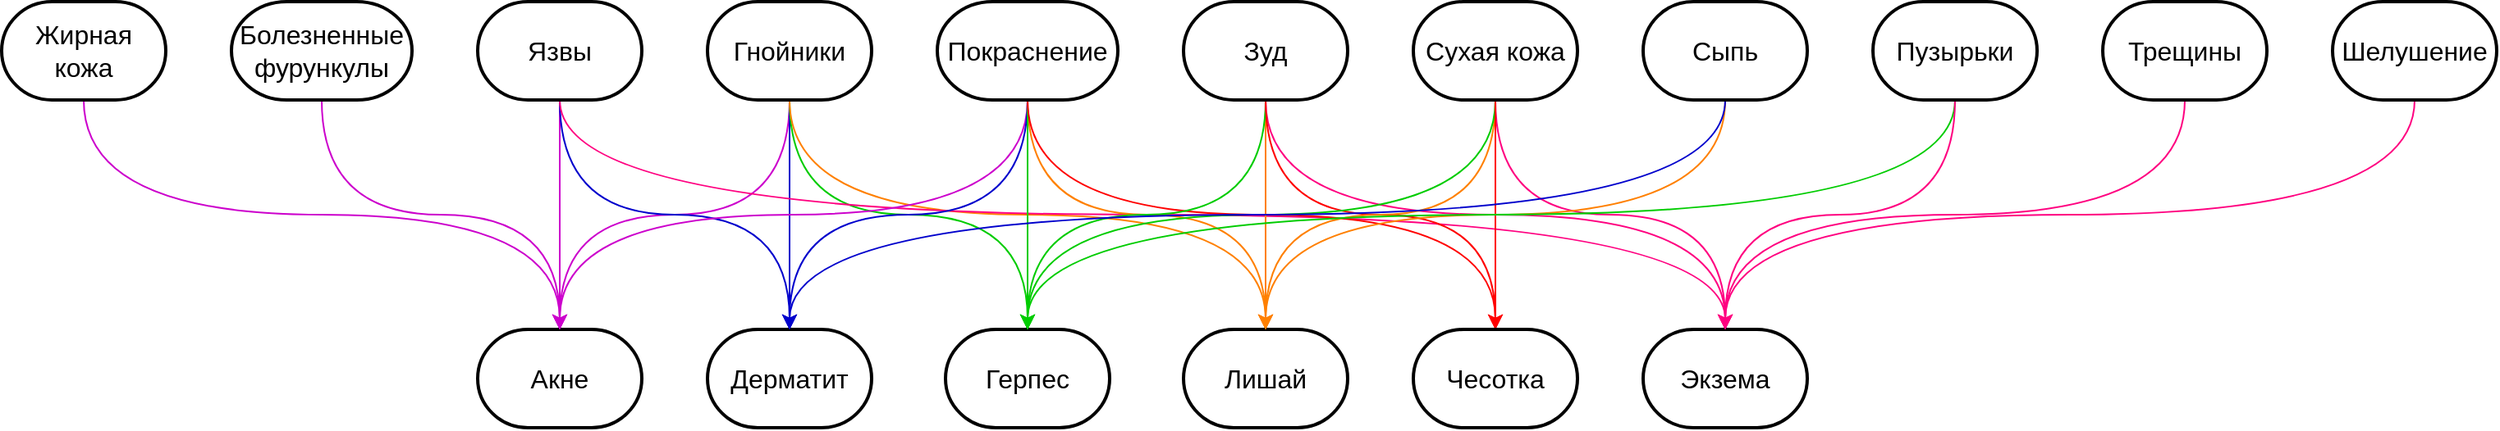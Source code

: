 <mxfile type="github" version="12.1.9" pages="1">
  <diagram id="rvXx9JwLdrE04M0KB4S3" name="Page-1">
    <mxGraphModel grid="1" shadow="0" math="0" pageHeight="1654" pageWidth="2336" pageScale="1" page="1" fold="1" arrows="1" connect="1" tooltips="1" guides="1" gridSize="10" dy="2120" dx="3118">
      <root>
        <mxCell id="0"/>
        <mxCell id="1" parent="0"/>
        <mxCell id="hYaq0uTZQcr8mzzm78UU-1" value="Экзема" parent="1" style="strokeWidth=2;html=1;shape=mxgraph.flowchart.terminator;whiteSpace=wrap;fontSize=16;" vertex="1">
          <mxGeometry as="geometry" x="770" y="20" width="100" height="60"/>
        </mxCell>
        <mxCell id="hYaq0uTZQcr8mzzm78UU-2" value="Акне" parent="1" style="strokeWidth=2;html=1;shape=mxgraph.flowchart.terminator;whiteSpace=wrap;fontSize=16;" vertex="1">
          <mxGeometry as="geometry" x="60" y="20" width="100" height="60"/>
        </mxCell>
        <mxCell id="hYaq0uTZQcr8mzzm78UU-3" value="Дерматит" parent="1" style="strokeWidth=2;html=1;shape=mxgraph.flowchart.terminator;whiteSpace=wrap;fontSize=16;" vertex="1">
          <mxGeometry as="geometry" x="200" y="20" width="100" height="60"/>
        </mxCell>
        <mxCell id="hYaq0uTZQcr8mzzm78UU-4" value="Лишай" parent="1" style="strokeWidth=2;html=1;shape=mxgraph.flowchart.terminator;whiteSpace=wrap;fontSize=16;" vertex="1">
          <mxGeometry as="geometry" x="490" y="20" width="100" height="60"/>
        </mxCell>
        <mxCell id="hYaq0uTZQcr8mzzm78UU-5" value="Герпес" parent="1" style="strokeWidth=2;html=1;shape=mxgraph.flowchart.terminator;whiteSpace=wrap;fontSize=16;" vertex="1">
          <mxGeometry as="geometry" x="345" y="20" width="100" height="60"/>
        </mxCell>
        <mxCell id="CfolNxl_p7sKol7sSS_X-4" parent="1" style="edgeStyle=orthogonalEdgeStyle;curved=1;rounded=0;orthogonalLoop=1;jettySize=auto;html=1;exitX=0.5;exitY=1;exitDx=0;exitDy=0;exitPerimeter=0;entryX=0.5;entryY=0;entryDx=0;entryDy=0;entryPerimeter=0;fillColor=#e1d5e7;strokeColor=#CC00CC;" edge="1" source="hYaq0uTZQcr8mzzm78UU-7" target="hYaq0uTZQcr8mzzm78UU-2">
          <mxGeometry as="geometry" relative="1"/>
        </mxCell>
        <mxCell id="CfolNxl_p7sKol7sSS_X-9" parent="1" style="edgeStyle=orthogonalEdgeStyle;curved=1;rounded=0;orthogonalLoop=1;jettySize=auto;html=1;exitX=0.5;exitY=1;exitDx=0;exitDy=0;exitPerimeter=0;entryX=0.5;entryY=0;entryDx=0;entryDy=0;entryPerimeter=0;strokeColor=#0000CC;" edge="1" source="hYaq0uTZQcr8mzzm78UU-7" target="hYaq0uTZQcr8mzzm78UU-3">
          <mxGeometry as="geometry" relative="1"/>
        </mxCell>
        <mxCell id="CfolNxl_p7sKol7sSS_X-26" parent="1" style="edgeStyle=orthogonalEdgeStyle;curved=1;rounded=0;orthogonalLoop=1;jettySize=auto;html=1;exitX=0.5;exitY=1;exitDx=0;exitDy=0;exitPerimeter=0;strokeColor=#00CC00;entryX=0.5;entryY=0;entryDx=0;entryDy=0;entryPerimeter=0;" edge="1" source="hYaq0uTZQcr8mzzm78UU-7" target="hYaq0uTZQcr8mzzm78UU-5">
          <mxGeometry as="geometry" relative="1">
            <mxPoint as="targetPoint" x="470"/>
          </mxGeometry>
        </mxCell>
        <mxCell id="CfolNxl_p7sKol7sSS_X-42" parent="1" style="edgeStyle=orthogonalEdgeStyle;curved=1;rounded=0;orthogonalLoop=1;jettySize=auto;html=1;exitX=0.5;exitY=1;exitDx=0;exitDy=0;exitPerimeter=0;entryX=0.5;entryY=0;entryDx=0;entryDy=0;entryPerimeter=0;strokeColor=#FF8000;" edge="1" source="hYaq0uTZQcr8mzzm78UU-7" target="hYaq0uTZQcr8mzzm78UU-4">
          <mxGeometry as="geometry" relative="1"/>
        </mxCell>
        <mxCell id="hYaq0uTZQcr8mzzm78UU-7" value="Гнойники" parent="1" style="strokeWidth=2;html=1;shape=mxgraph.flowchart.terminator;whiteSpace=wrap;fontSize=16;" vertex="1">
          <mxGeometry as="geometry" x="200" y="-180" width="100" height="60"/>
        </mxCell>
        <mxCell id="CfolNxl_p7sKol7sSS_X-5" parent="1" style="edgeStyle=orthogonalEdgeStyle;curved=1;rounded=0;orthogonalLoop=1;jettySize=auto;html=1;exitX=0.5;exitY=1;exitDx=0;exitDy=0;exitPerimeter=0;entryX=0.5;entryY=0;entryDx=0;entryDy=0;entryPerimeter=0;fillColor=#e1d5e7;strokeColor=#CC00CC;" edge="1" source="hYaq0uTZQcr8mzzm78UU-8" target="hYaq0uTZQcr8mzzm78UU-2">
          <mxGeometry as="geometry" relative="1">
            <mxPoint as="targetPoint" x="-30"/>
          </mxGeometry>
        </mxCell>
        <mxCell id="hYaq0uTZQcr8mzzm78UU-8" value="Болезненные фурункулы" parent="1" style="strokeWidth=2;html=1;shape=mxgraph.flowchart.terminator;whiteSpace=wrap;fontSize=16;" vertex="1">
          <mxGeometry as="geometry" x="-90" y="-180" width="110" height="60"/>
        </mxCell>
        <mxCell id="CfolNxl_p7sKol7sSS_X-7" parent="1" style="edgeStyle=orthogonalEdgeStyle;curved=1;rounded=0;orthogonalLoop=1;jettySize=auto;html=1;exitX=0.5;exitY=1;exitDx=0;exitDy=0;exitPerimeter=0;entryX=0.5;entryY=0;entryDx=0;entryDy=0;entryPerimeter=0;fillColor=#e1d5e7;strokeColor=#CC00CC;" edge="1" source="hYaq0uTZQcr8mzzm78UU-10" target="hYaq0uTZQcr8mzzm78UU-2">
          <mxGeometry as="geometry" relative="1"/>
        </mxCell>
        <mxCell id="hYaq0uTZQcr8mzzm78UU-10" value="Жирная кожа" parent="1" style="strokeWidth=2;html=1;shape=mxgraph.flowchart.terminator;whiteSpace=wrap;fontSize=16;" vertex="1">
          <mxGeometry as="geometry" x="-230" y="-180" width="100" height="60"/>
        </mxCell>
        <mxCell id="CfolNxl_p7sKol7sSS_X-3" parent="1" style="edgeStyle=orthogonalEdgeStyle;rounded=0;orthogonalLoop=1;jettySize=auto;html=1;exitX=0.5;exitY=1;exitDx=0;exitDy=0;exitPerimeter=0;entryX=0.5;entryY=0;entryDx=0;entryDy=0;entryPerimeter=0;curved=1;fillColor=#e1d5e7;strokeColor=#CC00CC;" edge="1" source="hYaq0uTZQcr8mzzm78UU-11" target="hYaq0uTZQcr8mzzm78UU-2">
          <mxGeometry as="geometry" relative="1">
            <mxPoint as="targetPoint" x="-40" y="-20"/>
          </mxGeometry>
        </mxCell>
        <mxCell id="CfolNxl_p7sKol7sSS_X-11" parent="1" style="edgeStyle=orthogonalEdgeStyle;curved=1;rounded=0;orthogonalLoop=1;jettySize=auto;html=1;exitX=0.5;exitY=1;exitDx=0;exitDy=0;exitPerimeter=0;entryX=0.5;entryY=0;entryDx=0;entryDy=0;entryPerimeter=0;strokeColor=#0000CC;" edge="1" source="hYaq0uTZQcr8mzzm78UU-11" target="hYaq0uTZQcr8mzzm78UU-3">
          <mxGeometry as="geometry" relative="1"/>
        </mxCell>
        <mxCell id="CfolNxl_p7sKol7sSS_X-32" parent="1" style="edgeStyle=orthogonalEdgeStyle;curved=1;rounded=0;orthogonalLoop=1;jettySize=auto;html=1;exitX=0.5;exitY=1;exitDx=0;exitDy=0;exitPerimeter=0;entryX=0.5;entryY=0;entryDx=0;entryDy=0;entryPerimeter=0;strokeColor=#FF0080;" edge="1" source="hYaq0uTZQcr8mzzm78UU-11" target="hYaq0uTZQcr8mzzm78UU-1">
          <mxGeometry as="geometry" relative="1"/>
        </mxCell>
        <mxCell id="hYaq0uTZQcr8mzzm78UU-11" value="Язвы" parent="1" style="strokeWidth=2;html=1;shape=mxgraph.flowchart.terminator;whiteSpace=wrap;fontSize=16;" vertex="1">
          <mxGeometry as="geometry" x="60" y="-180" width="100" height="60"/>
        </mxCell>
        <mxCell id="CfolNxl_p7sKol7sSS_X-8" parent="1" style="edgeStyle=orthogonalEdgeStyle;curved=1;rounded=0;orthogonalLoop=1;jettySize=auto;html=1;exitX=0.5;exitY=1;exitDx=0;exitDy=0;exitPerimeter=0;entryX=0.5;entryY=0;entryDx=0;entryDy=0;entryPerimeter=0;fillColor=#e1d5e7;strokeColor=#CC00CC;" edge="1" source="hYaq0uTZQcr8mzzm78UU-12" target="hYaq0uTZQcr8mzzm78UU-2">
          <mxGeometry as="geometry" relative="1"/>
        </mxCell>
        <mxCell id="CfolNxl_p7sKol7sSS_X-12" parent="1" style="edgeStyle=orthogonalEdgeStyle;curved=1;rounded=0;orthogonalLoop=1;jettySize=auto;html=1;exitX=0.5;exitY=1;exitDx=0;exitDy=0;exitPerimeter=0;entryX=0.5;entryY=0;entryDx=0;entryDy=0;entryPerimeter=0;strokeColor=#0000CC;" edge="1" source="hYaq0uTZQcr8mzzm78UU-12" target="hYaq0uTZQcr8mzzm78UU-3">
          <mxGeometry as="geometry" relative="1"/>
        </mxCell>
        <mxCell id="CfolNxl_p7sKol7sSS_X-18" parent="1" style="edgeStyle=orthogonalEdgeStyle;curved=1;rounded=0;orthogonalLoop=1;jettySize=auto;html=1;exitX=0.5;exitY=1;exitDx=0;exitDy=0;exitPerimeter=0;entryX=0.5;entryY=0;entryDx=0;entryDy=0;entryPerimeter=0;strokeColor=#FF8000;" edge="1" source="hYaq0uTZQcr8mzzm78UU-12" target="hYaq0uTZQcr8mzzm78UU-4">
          <mxGeometry as="geometry" relative="1"/>
        </mxCell>
        <mxCell id="CfolNxl_p7sKol7sSS_X-24" parent="1" style="edgeStyle=orthogonalEdgeStyle;curved=1;rounded=0;orthogonalLoop=1;jettySize=auto;html=1;exitX=0.5;exitY=1;exitDx=0;exitDy=0;exitPerimeter=0;entryX=0.5;entryY=0;entryDx=0;entryDy=0;entryPerimeter=0;strokeColor=#00CC00;" edge="1" source="hYaq0uTZQcr8mzzm78UU-12" target="hYaq0uTZQcr8mzzm78UU-5">
          <mxGeometry as="geometry" relative="1"/>
        </mxCell>
        <mxCell id="CfolNxl_p7sKol7sSS_X-41" parent="1" style="edgeStyle=orthogonalEdgeStyle;curved=1;rounded=0;orthogonalLoop=1;jettySize=auto;html=1;exitX=0.5;exitY=1;exitDx=0;exitDy=0;exitPerimeter=0;strokeColor=#FF0000;entryX=0.5;entryY=0;entryDx=0;entryDy=0;entryPerimeter=0;" edge="1" source="hYaq0uTZQcr8mzzm78UU-12" target="CfolNxl_p7sKol7sSS_X-38">
          <mxGeometry as="geometry" relative="1">
            <mxPoint as="targetPoint" x="760" y="10"/>
          </mxGeometry>
        </mxCell>
        <mxCell id="hYaq0uTZQcr8mzzm78UU-12" value="Покраснение" parent="1" style="strokeWidth=2;html=1;shape=mxgraph.flowchart.terminator;whiteSpace=wrap;fontSize=16;" vertex="1">
          <mxGeometry as="geometry" x="340" y="-180" width="110" height="60"/>
        </mxCell>
        <mxCell id="CfolNxl_p7sKol7sSS_X-19" parent="1" style="edgeStyle=orthogonalEdgeStyle;curved=1;rounded=0;orthogonalLoop=1;jettySize=auto;html=1;exitX=0.5;exitY=1;exitDx=0;exitDy=0;exitPerimeter=0;entryX=0.5;entryY=0;entryDx=0;entryDy=0;entryPerimeter=0;strokeColor=#FF8000;" edge="1" source="CfolNxl_p7sKol7sSS_X-13" target="hYaq0uTZQcr8mzzm78UU-4">
          <mxGeometry as="geometry" relative="1"/>
        </mxCell>
        <mxCell id="CfolNxl_p7sKol7sSS_X-25" parent="1" style="edgeStyle=orthogonalEdgeStyle;curved=1;rounded=0;orthogonalLoop=1;jettySize=auto;html=1;exitX=0.5;exitY=1;exitDx=0;exitDy=0;exitPerimeter=0;entryX=0.5;entryY=0;entryDx=0;entryDy=0;entryPerimeter=0;strokeColor=#00CC00;" edge="1" source="CfolNxl_p7sKol7sSS_X-13" target="hYaq0uTZQcr8mzzm78UU-5">
          <mxGeometry as="geometry" relative="1"/>
        </mxCell>
        <mxCell id="CfolNxl_p7sKol7sSS_X-33" parent="1" style="edgeStyle=orthogonalEdgeStyle;curved=1;rounded=0;orthogonalLoop=1;jettySize=auto;html=1;exitX=0.5;exitY=1;exitDx=0;exitDy=0;exitPerimeter=0;entryX=0.5;entryY=0;entryDx=0;entryDy=0;entryPerimeter=0;strokeColor=#FF0080;" edge="1" source="CfolNxl_p7sKol7sSS_X-13" target="hYaq0uTZQcr8mzzm78UU-1">
          <mxGeometry as="geometry" relative="1"/>
        </mxCell>
        <mxCell id="CfolNxl_p7sKol7sSS_X-40" parent="1" style="edgeStyle=orthogonalEdgeStyle;curved=1;rounded=0;orthogonalLoop=1;jettySize=auto;html=1;exitX=0.5;exitY=1;exitDx=0;exitDy=0;exitPerimeter=0;entryX=0.5;entryY=0;entryDx=0;entryDy=0;entryPerimeter=0;strokeColor=#FF0000;" edge="1" source="CfolNxl_p7sKol7sSS_X-13" target="CfolNxl_p7sKol7sSS_X-38">
          <mxGeometry as="geometry" relative="1"/>
        </mxCell>
        <mxCell id="CfolNxl_p7sKol7sSS_X-13" value="Зуд" parent="1" style="strokeWidth=2;html=1;shape=mxgraph.flowchart.terminator;whiteSpace=wrap;fontSize=16;" vertex="1">
          <mxGeometry as="geometry" x="490" y="-180" width="100" height="60"/>
        </mxCell>
        <mxCell id="CfolNxl_p7sKol7sSS_X-23" parent="1" style="edgeStyle=orthogonalEdgeStyle;curved=1;rounded=0;orthogonalLoop=1;jettySize=auto;html=1;exitX=0.5;exitY=1;exitDx=0;exitDy=0;exitPerimeter=0;entryX=0.5;entryY=0;entryDx=0;entryDy=0;entryPerimeter=0;strokeColor=#FF8000;" edge="1" source="CfolNxl_p7sKol7sSS_X-14" target="hYaq0uTZQcr8mzzm78UU-4">
          <mxGeometry as="geometry" relative="1"/>
        </mxCell>
        <mxCell id="CfolNxl_p7sKol7sSS_X-27" parent="1" style="edgeStyle=orthogonalEdgeStyle;curved=1;rounded=0;orthogonalLoop=1;jettySize=auto;html=1;exitX=0.5;exitY=1;exitDx=0;exitDy=0;exitPerimeter=0;entryX=0.5;entryY=0;entryDx=0;entryDy=0;entryPerimeter=0;strokeColor=#00CC00;" edge="1" source="CfolNxl_p7sKol7sSS_X-14" target="hYaq0uTZQcr8mzzm78UU-5">
          <mxGeometry as="geometry" relative="1"/>
        </mxCell>
        <mxCell id="CfolNxl_p7sKol7sSS_X-31" parent="1" style="edgeStyle=orthogonalEdgeStyle;curved=1;rounded=0;orthogonalLoop=1;jettySize=auto;html=1;exitX=0.5;exitY=1;exitDx=0;exitDy=0;exitPerimeter=0;entryX=0.5;entryY=0;entryDx=0;entryDy=0;entryPerimeter=0;strokeColor=#FF0080;" edge="1" source="CfolNxl_p7sKol7sSS_X-14" target="hYaq0uTZQcr8mzzm78UU-1">
          <mxGeometry as="geometry" relative="1"/>
        </mxCell>
        <mxCell id="CfolNxl_p7sKol7sSS_X-39" parent="1" style="edgeStyle=orthogonalEdgeStyle;curved=1;rounded=0;orthogonalLoop=1;jettySize=auto;html=1;exitX=0.5;exitY=1;exitDx=0;exitDy=0;exitPerimeter=0;entryX=0.5;entryY=0;entryDx=0;entryDy=0;entryPerimeter=0;strokeColor=#FF0000;" edge="1" source="CfolNxl_p7sKol7sSS_X-14" target="CfolNxl_p7sKol7sSS_X-38">
          <mxGeometry as="geometry" relative="1"/>
        </mxCell>
        <mxCell id="CfolNxl_p7sKol7sSS_X-14" value="Сухая кожа" parent="1" style="strokeWidth=2;html=1;shape=mxgraph.flowchart.terminator;whiteSpace=wrap;fontSize=16;" vertex="1">
          <mxGeometry as="geometry" x="630" y="-180" width="100" height="60"/>
        </mxCell>
        <mxCell id="CfolNxl_p7sKol7sSS_X-22" parent="1" style="edgeStyle=orthogonalEdgeStyle;curved=1;rounded=0;orthogonalLoop=1;jettySize=auto;html=1;exitX=0.5;exitY=1;exitDx=0;exitDy=0;exitPerimeter=0;entryX=0.5;entryY=0;entryDx=0;entryDy=0;entryPerimeter=0;strokeColor=#FF8000;" edge="1" source="CfolNxl_p7sKol7sSS_X-15" target="hYaq0uTZQcr8mzzm78UU-4">
          <mxGeometry as="geometry" relative="1"/>
        </mxCell>
        <mxCell id="qp7msJFwW9XQTL4Och8j-33" parent="1" style="edgeStyle=orthogonalEdgeStyle;curved=1;rounded=0;orthogonalLoop=1;jettySize=auto;html=1;exitX=0.5;exitY=1;exitDx=0;exitDy=0;exitPerimeter=0;entryX=0.5;entryY=0;entryDx=0;entryDy=0;entryPerimeter=0;strokeColor=#0000CC;" edge="1" source="CfolNxl_p7sKol7sSS_X-15" target="hYaq0uTZQcr8mzzm78UU-3">
          <mxGeometry as="geometry" relative="1"/>
        </mxCell>
        <mxCell id="CfolNxl_p7sKol7sSS_X-15" value="Сыпь" parent="1" style="strokeWidth=2;html=1;shape=mxgraph.flowchart.terminator;whiteSpace=wrap;fontSize=16;" vertex="1">
          <mxGeometry as="geometry" x="770" y="-180" width="100" height="60"/>
        </mxCell>
        <mxCell id="CfolNxl_p7sKol7sSS_X-29" parent="1" style="edgeStyle=orthogonalEdgeStyle;curved=1;rounded=0;orthogonalLoop=1;jettySize=auto;html=1;exitX=0.5;exitY=1;exitDx=0;exitDy=0;exitPerimeter=0;entryX=0.5;entryY=0;entryDx=0;entryDy=0;entryPerimeter=0;strokeColor=#00CC00;" edge="1" source="CfolNxl_p7sKol7sSS_X-28" target="hYaq0uTZQcr8mzzm78UU-5">
          <mxGeometry as="geometry" relative="1"/>
        </mxCell>
        <mxCell id="CfolNxl_p7sKol7sSS_X-30" parent="1" style="edgeStyle=orthogonalEdgeStyle;curved=1;rounded=0;orthogonalLoop=1;jettySize=auto;html=1;exitX=0.5;exitY=1;exitDx=0;exitDy=0;exitPerimeter=0;entryX=0.5;entryY=0;entryDx=0;entryDy=0;entryPerimeter=0;strokeColor=#FF0080;" edge="1" source="CfolNxl_p7sKol7sSS_X-28" target="hYaq0uTZQcr8mzzm78UU-1">
          <mxGeometry as="geometry" relative="1"/>
        </mxCell>
        <mxCell id="CfolNxl_p7sKol7sSS_X-28" value="Пузырьки" parent="1" style="strokeWidth=2;html=1;shape=mxgraph.flowchart.terminator;whiteSpace=wrap;fontSize=16;" vertex="1">
          <mxGeometry as="geometry" x="910" y="-180" width="100" height="60"/>
        </mxCell>
        <mxCell id="CfolNxl_p7sKol7sSS_X-37" parent="1" style="edgeStyle=orthogonalEdgeStyle;curved=1;rounded=0;orthogonalLoop=1;jettySize=auto;html=1;exitX=0.5;exitY=1;exitDx=0;exitDy=0;exitPerimeter=0;entryX=0.5;entryY=0;entryDx=0;entryDy=0;entryPerimeter=0;strokeColor=#FF0080;" edge="1" source="CfolNxl_p7sKol7sSS_X-34" target="hYaq0uTZQcr8mzzm78UU-1">
          <mxGeometry as="geometry" relative="1"/>
        </mxCell>
        <mxCell id="CfolNxl_p7sKol7sSS_X-34" value="Шелушение" parent="1" style="strokeWidth=2;html=1;shape=mxgraph.flowchart.terminator;whiteSpace=wrap;fontSize=16;" vertex="1">
          <mxGeometry as="geometry" x="1190" y="-180" width="100" height="60"/>
        </mxCell>
        <mxCell id="CfolNxl_p7sKol7sSS_X-36" parent="1" style="edgeStyle=orthogonalEdgeStyle;curved=1;rounded=0;orthogonalLoop=1;jettySize=auto;html=1;exitX=0.5;exitY=1;exitDx=0;exitDy=0;exitPerimeter=0;entryX=0.5;entryY=0;entryDx=0;entryDy=0;entryPerimeter=0;strokeColor=#FF0080;" edge="1" source="CfolNxl_p7sKol7sSS_X-35" target="hYaq0uTZQcr8mzzm78UU-1">
          <mxGeometry as="geometry" relative="1"/>
        </mxCell>
        <mxCell id="CfolNxl_p7sKol7sSS_X-35" value="Трещины" parent="1" style="strokeWidth=2;html=1;shape=mxgraph.flowchart.terminator;whiteSpace=wrap;fontSize=16;" vertex="1">
          <mxGeometry as="geometry" x="1050" y="-180" width="100" height="60"/>
        </mxCell>
        <mxCell id="CfolNxl_p7sKol7sSS_X-38" value="Чесотка" parent="1" style="strokeWidth=2;html=1;shape=mxgraph.flowchart.terminator;whiteSpace=wrap;fontSize=16;" vertex="1">
          <mxGeometry as="geometry" x="630" y="20" width="100" height="60"/>
        </mxCell>
      </root>
    </mxGraphModel>
  </diagram>
</mxfile>
